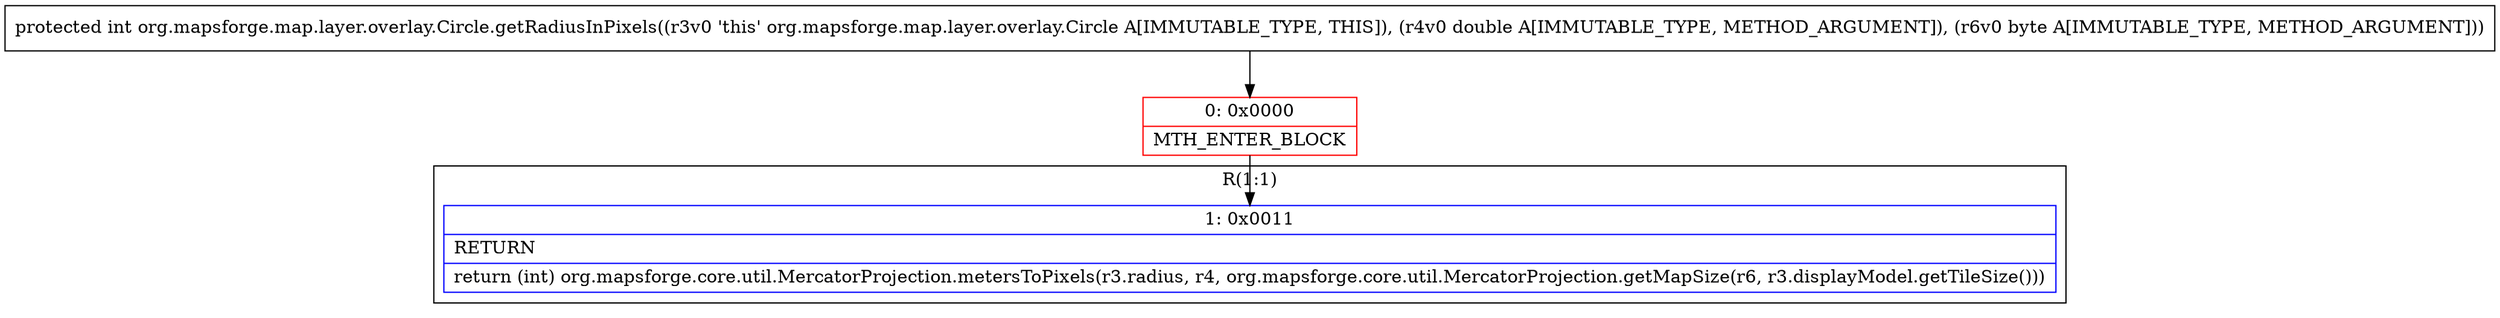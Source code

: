 digraph "CFG fororg.mapsforge.map.layer.overlay.Circle.getRadiusInPixels(DB)I" {
subgraph cluster_Region_356782344 {
label = "R(1:1)";
node [shape=record,color=blue];
Node_1 [shape=record,label="{1\:\ 0x0011|RETURN\l|return (int) org.mapsforge.core.util.MercatorProjection.metersToPixels(r3.radius, r4, org.mapsforge.core.util.MercatorProjection.getMapSize(r6, r3.displayModel.getTileSize()))\l}"];
}
Node_0 [shape=record,color=red,label="{0\:\ 0x0000|MTH_ENTER_BLOCK\l}"];
MethodNode[shape=record,label="{protected int org.mapsforge.map.layer.overlay.Circle.getRadiusInPixels((r3v0 'this' org.mapsforge.map.layer.overlay.Circle A[IMMUTABLE_TYPE, THIS]), (r4v0 double A[IMMUTABLE_TYPE, METHOD_ARGUMENT]), (r6v0 byte A[IMMUTABLE_TYPE, METHOD_ARGUMENT])) }"];
MethodNode -> Node_0;
Node_0 -> Node_1;
}

